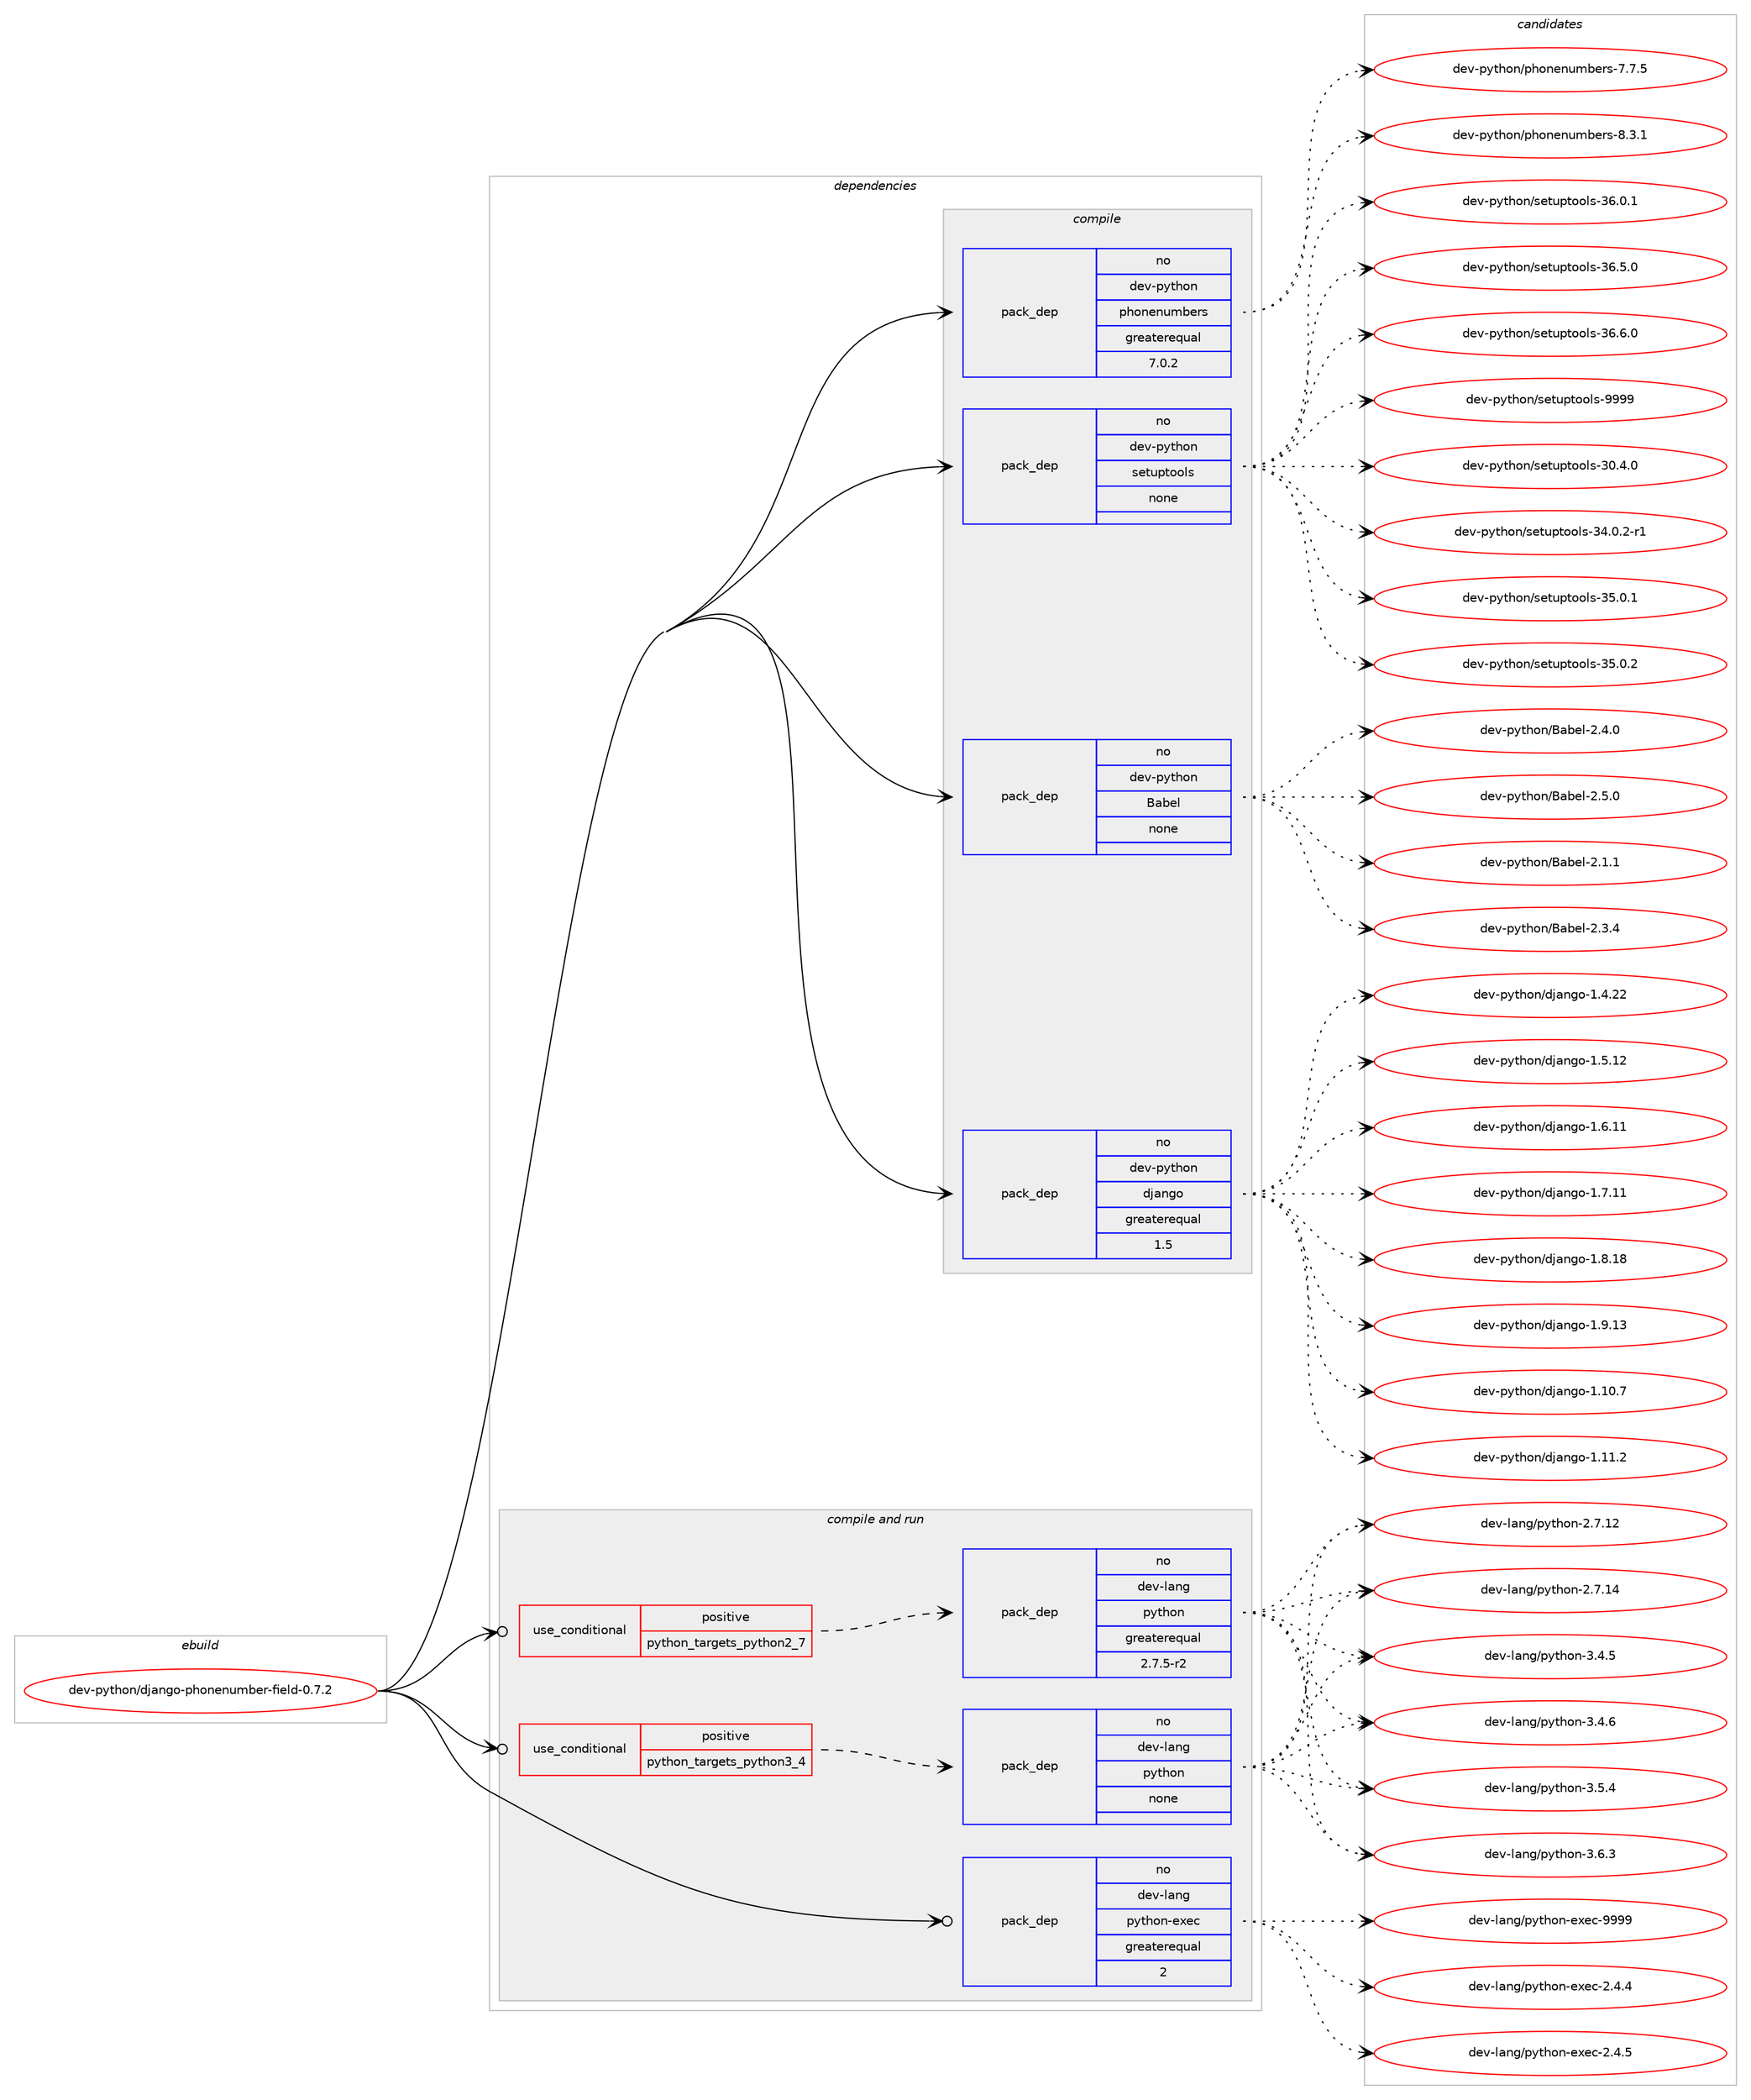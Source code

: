 digraph prolog {

# *************
# Graph options
# *************

newrank=true;
concentrate=true;
compound=true;
graph [rankdir=LR,fontname=Helvetica,fontsize=10,ranksep=1.5];#, ranksep=2.5, nodesep=0.2];
edge  [arrowhead=vee];
node  [fontname=Helvetica,fontsize=10];

# **********
# The ebuild
# **********

subgraph cluster_leftcol {
color=gray;
rank=same;
label=<<i>ebuild</i>>;
id [label="dev-python/django-phonenumber-field-0.7.2", color=red, width=4, href="../dev-python/django-phonenumber-field-0.7.2.svg"];
}

# ****************
# The dependencies
# ****************

subgraph cluster_midcol {
color=gray;
label=<<i>dependencies</i>>;
subgraph cluster_compile {
fillcolor="#eeeeee";
style=filled;
label=<<i>compile</i>>;
subgraph pack118569 {
dependency154239 [label=<<TABLE BORDER="0" CELLBORDER="1" CELLSPACING="0" CELLPADDING="4" WIDTH="220"><TR><TD ROWSPAN="6" CELLPADDING="30">pack_dep</TD></TR><TR><TD WIDTH="110">no</TD></TR><TR><TD>dev-python</TD></TR><TR><TD>Babel</TD></TR><TR><TD>none</TD></TR><TR><TD></TD></TR></TABLE>>, shape=none, color=blue];
}
id:e -> dependency154239:w [weight=20,style="solid",arrowhead="vee"];
subgraph pack118570 {
dependency154240 [label=<<TABLE BORDER="0" CELLBORDER="1" CELLSPACING="0" CELLPADDING="4" WIDTH="220"><TR><TD ROWSPAN="6" CELLPADDING="30">pack_dep</TD></TR><TR><TD WIDTH="110">no</TD></TR><TR><TD>dev-python</TD></TR><TR><TD>django</TD></TR><TR><TD>greaterequal</TD></TR><TR><TD>1.5</TD></TR></TABLE>>, shape=none, color=blue];
}
id:e -> dependency154240:w [weight=20,style="solid",arrowhead="vee"];
subgraph pack118571 {
dependency154241 [label=<<TABLE BORDER="0" CELLBORDER="1" CELLSPACING="0" CELLPADDING="4" WIDTH="220"><TR><TD ROWSPAN="6" CELLPADDING="30">pack_dep</TD></TR><TR><TD WIDTH="110">no</TD></TR><TR><TD>dev-python</TD></TR><TR><TD>phonenumbers</TD></TR><TR><TD>greaterequal</TD></TR><TR><TD>7.0.2</TD></TR></TABLE>>, shape=none, color=blue];
}
id:e -> dependency154241:w [weight=20,style="solid",arrowhead="vee"];
subgraph pack118572 {
dependency154242 [label=<<TABLE BORDER="0" CELLBORDER="1" CELLSPACING="0" CELLPADDING="4" WIDTH="220"><TR><TD ROWSPAN="6" CELLPADDING="30">pack_dep</TD></TR><TR><TD WIDTH="110">no</TD></TR><TR><TD>dev-python</TD></TR><TR><TD>setuptools</TD></TR><TR><TD>none</TD></TR><TR><TD></TD></TR></TABLE>>, shape=none, color=blue];
}
id:e -> dependency154242:w [weight=20,style="solid",arrowhead="vee"];
}
subgraph cluster_compileandrun {
fillcolor="#eeeeee";
style=filled;
label=<<i>compile and run</i>>;
subgraph cond31838 {
dependency154243 [label=<<TABLE BORDER="0" CELLBORDER="1" CELLSPACING="0" CELLPADDING="4"><TR><TD ROWSPAN="3" CELLPADDING="10">use_conditional</TD></TR><TR><TD>positive</TD></TR><TR><TD>python_targets_python2_7</TD></TR></TABLE>>, shape=none, color=red];
subgraph pack118573 {
dependency154244 [label=<<TABLE BORDER="0" CELLBORDER="1" CELLSPACING="0" CELLPADDING="4" WIDTH="220"><TR><TD ROWSPAN="6" CELLPADDING="30">pack_dep</TD></TR><TR><TD WIDTH="110">no</TD></TR><TR><TD>dev-lang</TD></TR><TR><TD>python</TD></TR><TR><TD>greaterequal</TD></TR><TR><TD>2.7.5-r2</TD></TR></TABLE>>, shape=none, color=blue];
}
dependency154243:e -> dependency154244:w [weight=20,style="dashed",arrowhead="vee"];
}
id:e -> dependency154243:w [weight=20,style="solid",arrowhead="odotvee"];
subgraph cond31839 {
dependency154245 [label=<<TABLE BORDER="0" CELLBORDER="1" CELLSPACING="0" CELLPADDING="4"><TR><TD ROWSPAN="3" CELLPADDING="10">use_conditional</TD></TR><TR><TD>positive</TD></TR><TR><TD>python_targets_python3_4</TD></TR></TABLE>>, shape=none, color=red];
subgraph pack118574 {
dependency154246 [label=<<TABLE BORDER="0" CELLBORDER="1" CELLSPACING="0" CELLPADDING="4" WIDTH="220"><TR><TD ROWSPAN="6" CELLPADDING="30">pack_dep</TD></TR><TR><TD WIDTH="110">no</TD></TR><TR><TD>dev-lang</TD></TR><TR><TD>python</TD></TR><TR><TD>none</TD></TR><TR><TD></TD></TR></TABLE>>, shape=none, color=blue];
}
dependency154245:e -> dependency154246:w [weight=20,style="dashed",arrowhead="vee"];
}
id:e -> dependency154245:w [weight=20,style="solid",arrowhead="odotvee"];
subgraph pack118575 {
dependency154247 [label=<<TABLE BORDER="0" CELLBORDER="1" CELLSPACING="0" CELLPADDING="4" WIDTH="220"><TR><TD ROWSPAN="6" CELLPADDING="30">pack_dep</TD></TR><TR><TD WIDTH="110">no</TD></TR><TR><TD>dev-lang</TD></TR><TR><TD>python-exec</TD></TR><TR><TD>greaterequal</TD></TR><TR><TD>2</TD></TR></TABLE>>, shape=none, color=blue];
}
id:e -> dependency154247:w [weight=20,style="solid",arrowhead="odotvee"];
}
subgraph cluster_run {
fillcolor="#eeeeee";
style=filled;
label=<<i>run</i>>;
}
}

# **************
# The candidates
# **************

subgraph cluster_choices {
rank=same;
color=gray;
label=<<i>candidates</i>>;

subgraph choice118569 {
color=black;
nodesep=1;
choice1001011184511212111610411111047669798101108455046494649 [label="dev-python/Babel-2.1.1", color=red, width=4,href="../dev-python/Babel-2.1.1.svg"];
choice1001011184511212111610411111047669798101108455046514652 [label="dev-python/Babel-2.3.4", color=red, width=4,href="../dev-python/Babel-2.3.4.svg"];
choice1001011184511212111610411111047669798101108455046524648 [label="dev-python/Babel-2.4.0", color=red, width=4,href="../dev-python/Babel-2.4.0.svg"];
choice1001011184511212111610411111047669798101108455046534648 [label="dev-python/Babel-2.5.0", color=red, width=4,href="../dev-python/Babel-2.5.0.svg"];
dependency154239:e -> choice1001011184511212111610411111047669798101108455046494649:w [style=dotted,weight="100"];
dependency154239:e -> choice1001011184511212111610411111047669798101108455046514652:w [style=dotted,weight="100"];
dependency154239:e -> choice1001011184511212111610411111047669798101108455046524648:w [style=dotted,weight="100"];
dependency154239:e -> choice1001011184511212111610411111047669798101108455046534648:w [style=dotted,weight="100"];
}
subgraph choice118570 {
color=black;
nodesep=1;
choice10010111845112121116104111110471001069711010311145494649484655 [label="dev-python/django-1.10.7", color=red, width=4,href="../dev-python/django-1.10.7.svg"];
choice10010111845112121116104111110471001069711010311145494649494650 [label="dev-python/django-1.11.2", color=red, width=4,href="../dev-python/django-1.11.2.svg"];
choice10010111845112121116104111110471001069711010311145494652465050 [label="dev-python/django-1.4.22", color=red, width=4,href="../dev-python/django-1.4.22.svg"];
choice10010111845112121116104111110471001069711010311145494653464950 [label="dev-python/django-1.5.12", color=red, width=4,href="../dev-python/django-1.5.12.svg"];
choice10010111845112121116104111110471001069711010311145494654464949 [label="dev-python/django-1.6.11", color=red, width=4,href="../dev-python/django-1.6.11.svg"];
choice10010111845112121116104111110471001069711010311145494655464949 [label="dev-python/django-1.7.11", color=red, width=4,href="../dev-python/django-1.7.11.svg"];
choice10010111845112121116104111110471001069711010311145494656464956 [label="dev-python/django-1.8.18", color=red, width=4,href="../dev-python/django-1.8.18.svg"];
choice10010111845112121116104111110471001069711010311145494657464951 [label="dev-python/django-1.9.13", color=red, width=4,href="../dev-python/django-1.9.13.svg"];
dependency154240:e -> choice10010111845112121116104111110471001069711010311145494649484655:w [style=dotted,weight="100"];
dependency154240:e -> choice10010111845112121116104111110471001069711010311145494649494650:w [style=dotted,weight="100"];
dependency154240:e -> choice10010111845112121116104111110471001069711010311145494652465050:w [style=dotted,weight="100"];
dependency154240:e -> choice10010111845112121116104111110471001069711010311145494653464950:w [style=dotted,weight="100"];
dependency154240:e -> choice10010111845112121116104111110471001069711010311145494654464949:w [style=dotted,weight="100"];
dependency154240:e -> choice10010111845112121116104111110471001069711010311145494655464949:w [style=dotted,weight="100"];
dependency154240:e -> choice10010111845112121116104111110471001069711010311145494656464956:w [style=dotted,weight="100"];
dependency154240:e -> choice10010111845112121116104111110471001069711010311145494657464951:w [style=dotted,weight="100"];
}
subgraph choice118571 {
color=black;
nodesep=1;
choice100101118451121211161041111104711210411111010111011710998101114115455546554653 [label="dev-python/phonenumbers-7.7.5", color=red, width=4,href="../dev-python/phonenumbers-7.7.5.svg"];
choice100101118451121211161041111104711210411111010111011710998101114115455646514649 [label="dev-python/phonenumbers-8.3.1", color=red, width=4,href="../dev-python/phonenumbers-8.3.1.svg"];
dependency154241:e -> choice100101118451121211161041111104711210411111010111011710998101114115455546554653:w [style=dotted,weight="100"];
dependency154241:e -> choice100101118451121211161041111104711210411111010111011710998101114115455646514649:w [style=dotted,weight="100"];
}
subgraph choice118572 {
color=black;
nodesep=1;
choice100101118451121211161041111104711510111611711211611111110811545514846524648 [label="dev-python/setuptools-30.4.0", color=red, width=4,href="../dev-python/setuptools-30.4.0.svg"];
choice1001011184511212111610411111047115101116117112116111111108115455152464846504511449 [label="dev-python/setuptools-34.0.2-r1", color=red, width=4,href="../dev-python/setuptools-34.0.2-r1.svg"];
choice100101118451121211161041111104711510111611711211611111110811545515346484649 [label="dev-python/setuptools-35.0.1", color=red, width=4,href="../dev-python/setuptools-35.0.1.svg"];
choice100101118451121211161041111104711510111611711211611111110811545515346484650 [label="dev-python/setuptools-35.0.2", color=red, width=4,href="../dev-python/setuptools-35.0.2.svg"];
choice100101118451121211161041111104711510111611711211611111110811545515446484649 [label="dev-python/setuptools-36.0.1", color=red, width=4,href="../dev-python/setuptools-36.0.1.svg"];
choice100101118451121211161041111104711510111611711211611111110811545515446534648 [label="dev-python/setuptools-36.5.0", color=red, width=4,href="../dev-python/setuptools-36.5.0.svg"];
choice100101118451121211161041111104711510111611711211611111110811545515446544648 [label="dev-python/setuptools-36.6.0", color=red, width=4,href="../dev-python/setuptools-36.6.0.svg"];
choice10010111845112121116104111110471151011161171121161111111081154557575757 [label="dev-python/setuptools-9999", color=red, width=4,href="../dev-python/setuptools-9999.svg"];
dependency154242:e -> choice100101118451121211161041111104711510111611711211611111110811545514846524648:w [style=dotted,weight="100"];
dependency154242:e -> choice1001011184511212111610411111047115101116117112116111111108115455152464846504511449:w [style=dotted,weight="100"];
dependency154242:e -> choice100101118451121211161041111104711510111611711211611111110811545515346484649:w [style=dotted,weight="100"];
dependency154242:e -> choice100101118451121211161041111104711510111611711211611111110811545515346484650:w [style=dotted,weight="100"];
dependency154242:e -> choice100101118451121211161041111104711510111611711211611111110811545515446484649:w [style=dotted,weight="100"];
dependency154242:e -> choice100101118451121211161041111104711510111611711211611111110811545515446534648:w [style=dotted,weight="100"];
dependency154242:e -> choice100101118451121211161041111104711510111611711211611111110811545515446544648:w [style=dotted,weight="100"];
dependency154242:e -> choice10010111845112121116104111110471151011161171121161111111081154557575757:w [style=dotted,weight="100"];
}
subgraph choice118573 {
color=black;
nodesep=1;
choice10010111845108971101034711212111610411111045504655464950 [label="dev-lang/python-2.7.12", color=red, width=4,href="../dev-lang/python-2.7.12.svg"];
choice10010111845108971101034711212111610411111045504655464952 [label="dev-lang/python-2.7.14", color=red, width=4,href="../dev-lang/python-2.7.14.svg"];
choice100101118451089711010347112121116104111110455146524653 [label="dev-lang/python-3.4.5", color=red, width=4,href="../dev-lang/python-3.4.5.svg"];
choice100101118451089711010347112121116104111110455146524654 [label="dev-lang/python-3.4.6", color=red, width=4,href="../dev-lang/python-3.4.6.svg"];
choice100101118451089711010347112121116104111110455146534652 [label="dev-lang/python-3.5.4", color=red, width=4,href="../dev-lang/python-3.5.4.svg"];
choice100101118451089711010347112121116104111110455146544651 [label="dev-lang/python-3.6.3", color=red, width=4,href="../dev-lang/python-3.6.3.svg"];
dependency154244:e -> choice10010111845108971101034711212111610411111045504655464950:w [style=dotted,weight="100"];
dependency154244:e -> choice10010111845108971101034711212111610411111045504655464952:w [style=dotted,weight="100"];
dependency154244:e -> choice100101118451089711010347112121116104111110455146524653:w [style=dotted,weight="100"];
dependency154244:e -> choice100101118451089711010347112121116104111110455146524654:w [style=dotted,weight="100"];
dependency154244:e -> choice100101118451089711010347112121116104111110455146534652:w [style=dotted,weight="100"];
dependency154244:e -> choice100101118451089711010347112121116104111110455146544651:w [style=dotted,weight="100"];
}
subgraph choice118574 {
color=black;
nodesep=1;
choice10010111845108971101034711212111610411111045504655464950 [label="dev-lang/python-2.7.12", color=red, width=4,href="../dev-lang/python-2.7.12.svg"];
choice10010111845108971101034711212111610411111045504655464952 [label="dev-lang/python-2.7.14", color=red, width=4,href="../dev-lang/python-2.7.14.svg"];
choice100101118451089711010347112121116104111110455146524653 [label="dev-lang/python-3.4.5", color=red, width=4,href="../dev-lang/python-3.4.5.svg"];
choice100101118451089711010347112121116104111110455146524654 [label="dev-lang/python-3.4.6", color=red, width=4,href="../dev-lang/python-3.4.6.svg"];
choice100101118451089711010347112121116104111110455146534652 [label="dev-lang/python-3.5.4", color=red, width=4,href="../dev-lang/python-3.5.4.svg"];
choice100101118451089711010347112121116104111110455146544651 [label="dev-lang/python-3.6.3", color=red, width=4,href="../dev-lang/python-3.6.3.svg"];
dependency154246:e -> choice10010111845108971101034711212111610411111045504655464950:w [style=dotted,weight="100"];
dependency154246:e -> choice10010111845108971101034711212111610411111045504655464952:w [style=dotted,weight="100"];
dependency154246:e -> choice100101118451089711010347112121116104111110455146524653:w [style=dotted,weight="100"];
dependency154246:e -> choice100101118451089711010347112121116104111110455146524654:w [style=dotted,weight="100"];
dependency154246:e -> choice100101118451089711010347112121116104111110455146534652:w [style=dotted,weight="100"];
dependency154246:e -> choice100101118451089711010347112121116104111110455146544651:w [style=dotted,weight="100"];
}
subgraph choice118575 {
color=black;
nodesep=1;
choice1001011184510897110103471121211161041111104510112010199455046524652 [label="dev-lang/python-exec-2.4.4", color=red, width=4,href="../dev-lang/python-exec-2.4.4.svg"];
choice1001011184510897110103471121211161041111104510112010199455046524653 [label="dev-lang/python-exec-2.4.5", color=red, width=4,href="../dev-lang/python-exec-2.4.5.svg"];
choice10010111845108971101034711212111610411111045101120101994557575757 [label="dev-lang/python-exec-9999", color=red, width=4,href="../dev-lang/python-exec-9999.svg"];
dependency154247:e -> choice1001011184510897110103471121211161041111104510112010199455046524652:w [style=dotted,weight="100"];
dependency154247:e -> choice1001011184510897110103471121211161041111104510112010199455046524653:w [style=dotted,weight="100"];
dependency154247:e -> choice10010111845108971101034711212111610411111045101120101994557575757:w [style=dotted,weight="100"];
}
}

}
